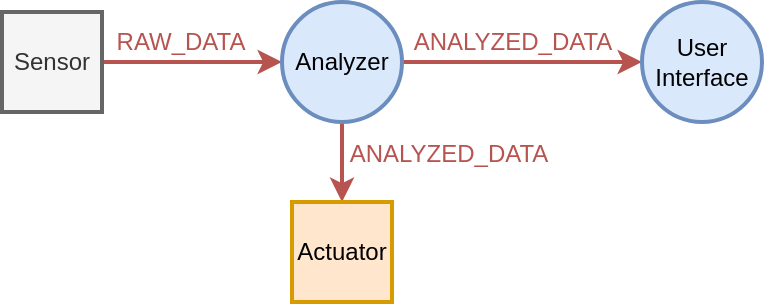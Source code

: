 <mxfile version="11.3.0" type="device" pages="1"><diagram id="p-QKOdjEZYDMav4NEFlC" name="Page-1"><mxGraphModel dx="922" dy="836" grid="1" gridSize="10" guides="1" tooltips="1" connect="1" arrows="1" fold="1" page="1" pageScale="1" pageWidth="1169" pageHeight="827" math="0" shadow="0"><root><mxCell id="0"/><mxCell id="1" parent="0"/><mxCell id="dq_PodUoWz1riS3gg3N9-6" style="edgeStyle=orthogonalEdgeStyle;curved=1;jumpStyle=none;orthogonalLoop=1;jettySize=auto;html=1;exitX=1;exitY=0.5;exitDx=0;exitDy=0;entryX=0;entryY=0.5;entryDx=0;entryDy=0;fillColor=#f8cecc;strokeColor=#b85450;strokeWidth=2;" parent="1" source="sk8r9fHhwIGISa8HE3hD-2" target="dq_PodUoWz1riS3gg3N9-2" edge="1"><mxGeometry relative="1" as="geometry"><mxPoint x="100" y="169.857" as="sourcePoint"/></mxGeometry></mxCell><mxCell id="dq_PodUoWz1riS3gg3N9-9" value="RAW_DATA" style="text;html=1;resizable=0;points=[];align=center;verticalAlign=middle;labelBackgroundColor=#ffffff;fontColor=#B85450;" parent="dq_PodUoWz1riS3gg3N9-6" vertex="1" connectable="0"><mxGeometry x="0.04" y="1" relative="1" as="geometry"><mxPoint x="-8" y="-9" as="offset"/></mxGeometry></mxCell><mxCell id="dq_PodUoWz1riS3gg3N9-7" style="edgeStyle=orthogonalEdgeStyle;curved=1;jumpStyle=none;orthogonalLoop=1;jettySize=auto;html=1;exitX=1;exitY=0.5;exitDx=0;exitDy=0;entryX=0;entryY=0.5;entryDx=0;entryDy=0;fillColor=#f8cecc;strokeColor=#b85450;strokeWidth=2;" parent="1" source="dq_PodUoWz1riS3gg3N9-2" target="dq_PodUoWz1riS3gg3N9-3" edge="1"><mxGeometry relative="1" as="geometry"/></mxCell><mxCell id="dq_PodUoWz1riS3gg3N9-10" value="ANALYZED_DATA" style="text;html=1;resizable=0;points=[];align=center;verticalAlign=middle;labelBackgroundColor=#ffffff;fontColor=#B85450;" parent="dq_PodUoWz1riS3gg3N9-7" vertex="1" connectable="0"><mxGeometry x="0.16" y="1" relative="1" as="geometry"><mxPoint x="-15" y="-9" as="offset"/></mxGeometry></mxCell><mxCell id="dq_PodUoWz1riS3gg3N9-8" style="edgeStyle=orthogonalEdgeStyle;curved=1;jumpStyle=none;orthogonalLoop=1;jettySize=auto;html=1;exitX=0.5;exitY=1;exitDx=0;exitDy=0;entryX=0.5;entryY=0;entryDx=0;entryDy=0;fillColor=#f8cecc;strokeColor=#b85450;strokeWidth=2;" parent="1" source="dq_PodUoWz1riS3gg3N9-2" target="sk8r9fHhwIGISa8HE3hD-4" edge="1"><mxGeometry relative="1" as="geometry"><mxPoint x="210.103" y="239.724" as="targetPoint"/></mxGeometry></mxCell><mxCell id="dq_PodUoWz1riS3gg3N9-11" value="ANALYZED_DATA" style="text;html=1;resizable=0;points=[];align=center;verticalAlign=middle;labelBackgroundColor=#ffffff;fontColor=#B85450;" parent="dq_PodUoWz1riS3gg3N9-8" vertex="1" connectable="0"><mxGeometry x="-0.15" y="4" relative="1" as="geometry"><mxPoint x="48.5" y="-1.5" as="offset"/></mxGeometry></mxCell><mxCell id="dq_PodUoWz1riS3gg3N9-2" value="Analyzer" style="ellipse;whiteSpace=wrap;html=1;aspect=fixed;fillColor=#dae8fc;strokeColor=#6c8ebf;strokeWidth=2;" parent="1" vertex="1"><mxGeometry x="180" y="140" width="60" height="60" as="geometry"/></mxCell><mxCell id="dq_PodUoWz1riS3gg3N9-3" value="User Interface" style="ellipse;whiteSpace=wrap;html=1;aspect=fixed;fillColor=#dae8fc;strokeColor=#6c8ebf;strokeWidth=2;" parent="1" vertex="1"><mxGeometry x="360" y="140" width="60" height="60" as="geometry"/></mxCell><mxCell id="sk8r9fHhwIGISa8HE3hD-2" value="Sensor" style="whiteSpace=wrap;html=1;aspect=fixed;fillColor=#f5f5f5;strokeColor=#666666;strokeWidth=2;fontColor=#333333;" vertex="1" parent="1"><mxGeometry x="40" y="145" width="50" height="50" as="geometry"/></mxCell><mxCell id="sk8r9fHhwIGISa8HE3hD-4" value="Actuator" style="whiteSpace=wrap;html=1;aspect=fixed;fillColor=#ffe6cc;strokeColor=#d79b00;strokeWidth=2;" vertex="1" parent="1"><mxGeometry x="185" y="240" width="50" height="50" as="geometry"/></mxCell></root></mxGraphModel></diagram></mxfile>
